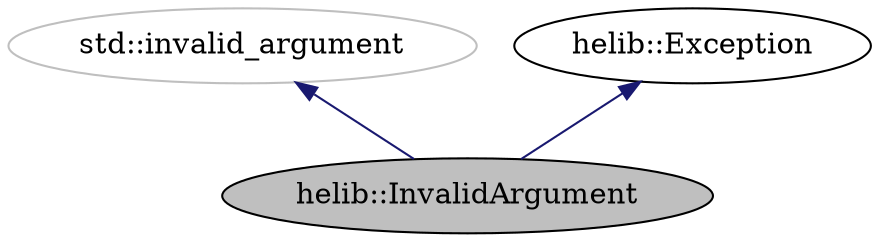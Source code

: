 digraph "helib::InvalidArgument"
{
  N3 [label="helib::InvalidArgument",color="black", fillcolor="grey75", style="filled", fontcolor="black"];
  N4 -> N3 [dir="back",color="midnightblue",style="solid"];
  N4 [label="std::invalid_argument",color="grey75", fillcolor="white", style="filled"];
  N5 -> N3 [dir="back",color="midnightblue",style="solid"];
  N5 [label="helib::Exception",color="black", fillcolor="white", style="filled",tooltip="Base class that other HElib exception classes inherit from. "];
}
digraph "helib::InvalidArgument"
{
  N0 [label="helib::InvalidArgument",color="black", fillcolor="grey75", style="filled", fontcolor="black"];
  N1 -> N0 [dir="back",color="midnightblue",style="solid"];
  N1 [label="std::invalid_argument",color="grey75", fillcolor="white", style="filled"];
  N2 -> N0 [dir="back",color="midnightblue",style="solid"];
  N2 [label="helib::Exception",color="black", fillcolor="white", style="filled",tooltip="Base class that other HElib exception classes inherit from. "];
}
